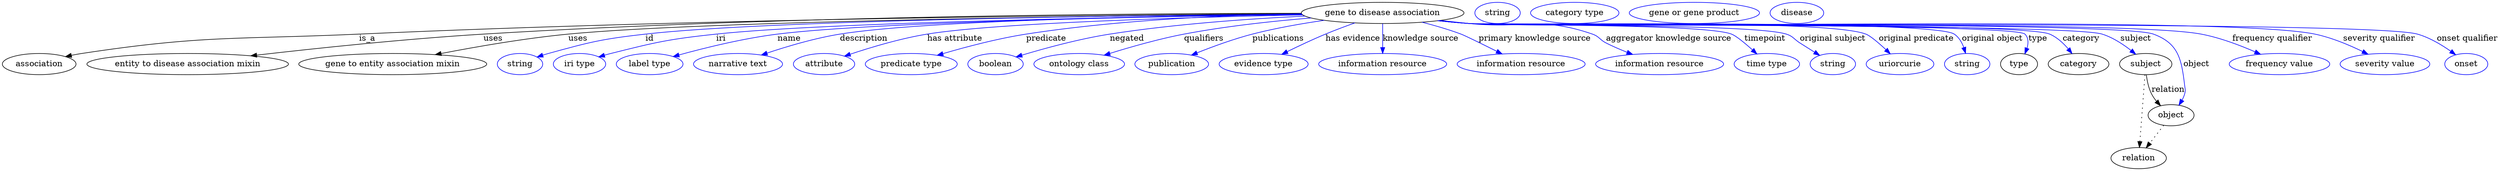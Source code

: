 digraph {
	graph [bb="0,0,4231.4,283"];
	node [label="\N"];
	"gene to disease association"	[height=0.5,
		label="gene to disease association",
		pos="2339.4,265",
		width=3.8274];
	association	[height=0.5,
		pos="62.394,178",
		width=1.7332];
	"gene to disease association" -> association	[label=is_a,
		lp="618.39,221.5",
		pos="e,106.48,190.75 2201.8,263.55 1908.3,262.08 1198.6,255.79 604.39,229 394.76,219.55 340.81,227.87 133.39,196 127.91,195.16 122.23,\
194.11 116.58,192.94"];
	"entity to disease association mixin"	[height=0.5,
		pos="313.39,178",
		width=4.7482];
	"gene to disease association" -> "entity to disease association mixin"	[label=uses,
		lp="831.89,221.5",
		pos="e,420.43,192.05 2201.6,264.35 1934.1,264.26 1325.9,260.24 815.39,229 683.2,220.91 532.03,204.93 430.42,193.21"];
	"gene to entity association mixin"	[height=0.5,
		pos="661.39,178",
		width=4.4232];
	"gene to disease association" -> "gene to entity association mixin"	[label=uses,
		lp="975.89,221.5",
		pos="e,733.88,194.1 2202.5,262.98 1903,260.35 1197.4,251.87 959.39,229 886.09,221.96 803.57,207.6 743.99,196.07"];
	id	[color=blue,
		height=0.5,
		label=string,
		pos="877.39,178",
		width=1.0652];
	"gene to disease association" -> id	[color=blue,
		label=id,
		lp="1097.4,221.5",
		pos="e,906.37,190.01 2202.1,263.09 1923.9,260.75 1302,252.95 1090.4,229 1016.1,220.59 997.49,215.87 925.39,196 922.28,195.14 919.08,194.18 \
915.88,193.17",
		style=solid];
	iri	[color=blue,
		height=0.5,
		label="iri type",
		pos="978.39,178",
		width=1.2277];
	"gene to disease association" -> iri	[color=blue,
		label=iri,
		lp="1218.4,221.5",
		pos="e,1011,190.18 2202.6,262.35 1945.4,258.82 1398.7,249.16 1210.4,229 1130,220.39 1109.8,215.73 1031.4,196 1028,195.14 1024.4,194.17 \
1020.9,193.16",
		style=solid];
	name	[color=blue,
		height=0.5,
		label="label type",
		pos="1097.4,178",
		width=1.5707];
	"gene to disease association" -> name	[color=blue,
		label=name,
		lp="1333.4,221.5",
		pos="e,1137.6,190.9 2203,262.43 1964.5,259.18 1481.3,250.15 1313.4,229 1255.6,221.72 1190.8,205.6 1147.3,193.62",
		style=solid];
	description	[color=blue,
		height=0.5,
		label="narrative text",
		pos="1247.4,178",
		width=2.0943];
	"gene to disease association" -> description	[color=blue,
		label=description,
		lp="1459.9,221.5",
		pos="e,1286.7,193.43 2202.2,262.89 1983.6,260.43 1565.8,252.7 1419.4,229 1377.1,222.15 1330.4,208.17 1296.4,196.73",
		style=solid];
	"has attribute"	[color=blue,
		height=0.5,
		label=attribute,
		pos="1392.4,178",
		width=1.4443];
	"gene to disease association" -> "has attribute"	[color=blue,
		label="has attribute",
		lp="1614.4,221.5",
		pos="e,1427,191.5 2203.7,261.65 2015.7,257.74 1685.8,248.33 1567.4,229 1522.1,221.61 1471.9,206.52 1436.9,194.84",
		style=solid];
	predicate	[color=blue,
		height=0.5,
		label="predicate type",
		pos="1540.4,178",
		width=2.1665];
	"gene to disease association" -> predicate	[color=blue,
		label=predicate,
		lp="1769.4,221.5",
		pos="e,1584.4,192.89 2201.9,263.57 2078.9,261.39 1894.2,253.72 1735.4,229 1687.1,221.47 1633.3,207.23 1594.5,195.86",
		style=solid];
	negated	[color=blue,
		height=0.5,
		label=boolean,
		pos="1683.4,178",
		width=1.2999];
	"gene to disease association" -> negated	[color=blue,
		label=negated,
		lp="1905.4,221.5",
		pos="e,1718.2,190.23 2207.8,259.63 2114.8,255.19 1987.4,246.35 1876.4,229 1824.8,220.93 1766.9,204.98 1728.1,193.26",
		style=solid];
	qualifiers	[color=blue,
		height=0.5,
		label="ontology class",
		pos="1824.4,178",
		width=2.1304];
	"gene to disease association" -> qualifiers	[color=blue,
		label=qualifiers,
		lp="2035.9,221.5",
		pos="e,1866.7,193.09 2218.2,256.43 2153.7,251.14 2073.3,242.54 2002.4,229 1959.3,220.77 1911.5,207.08 1876.3,196.11",
		style=solid];
	publications	[color=blue,
		height=0.5,
		label=publication,
		pos="1981.4,178",
		width=1.7332];
	"gene to disease association" -> publications	[color=blue,
		label=publications,
		lp="2162.4,221.5",
		pos="e,2014.9,193.28 2240.4,252.47 2201.9,246.92 2157.8,239.21 2118.4,229 2086.2,220.66 2051,207.71 2024.3,197.08",
		style=solid];
	"has evidence"	[color=blue,
		height=0.5,
		label="evidence type",
		pos="2137.4,178",
		width=2.0943];
	"gene to disease association" -> "has evidence"	[color=blue,
		label="has evidence",
		lp="2288.9,221.5",
		pos="e,2168.3,194.69 2292.2,248.01 2276.2,242.33 2258.4,235.69 2242.4,229 2220.6,219.91 2196.8,208.7 2177.4,199.2",
		style=solid];
	"knowledge source"	[color=blue,
		height=0.5,
		label="information resource",
		pos="2339.4,178",
		width=3.015];
	"gene to disease association" -> "knowledge source"	[color=blue,
		label="knowledge source",
		lp="2403.9,221.5",
		pos="e,2339.4,196.18 2339.4,246.8 2339.4,235.16 2339.4,219.55 2339.4,206.24",
		style=solid];
	"primary knowledge source"	[color=blue,
		height=0.5,
		label="information resource",
		pos="2574.4,178",
		width=3.015];
	"gene to disease association" -> "primary knowledge source"	[color=blue,
		label="primary knowledge source",
		lp="2597.4,221.5",
		pos="e,2542.1,195.23 2406.2,249.19 2427.6,243.71 2451.3,236.88 2472.4,229 2478.7,226.64 2507.6,212.46 2533,199.8",
		style=solid];
	"aggregator knowledge source"	[color=blue,
		height=0.5,
		label="information resource",
		pos="2809.4,178",
		width=3.015];
	"gene to disease association" -> "aggregator knowledge source"	[color=blue,
		label="aggregator knowledge source",
		lp="2824.9,221.5",
		pos="e,2763.7,194.43 2437.4,252.26 2453.8,250.42 2470.5,248.6 2486.4,247 2579.2,237.64 2607.3,259.38 2695.4,229 2706.9,225.02 2707.5,\
219.55 2718.4,214 2729.7,208.22 2742.2,202.83 2754.2,198.09",
		style=solid];
	timepoint	[color=blue,
		height=0.5,
		label="time type",
		pos="2991.4,178",
		width=1.5346];
	"gene to disease association" -> timepoint	[color=blue,
		label=timepoint,
		lp="2988.4,221.5",
		pos="e,2974.5,195.22 2434.6,251.94 2451.8,250.06 2469.6,248.31 2486.4,247 2535.7,243.15 2885.2,246.78 2931.4,229 2939.4,225.93 2954,213.79 \
2966.8,202.25",
		style=solid];
	"original subject"	[color=blue,
		height=0.5,
		label=string,
		pos="3103.4,178",
		width=1.0652];
	"gene to disease association" -> "original subject"	[color=blue,
		label="original subject",
		lp="3103.4,221.5",
		pos="e,3081.3,192.7 2434.2,251.89 2451.5,250 2469.5,248.26 2486.4,247 2546,242.56 2967.4,247 3024.4,229 3036,225.33 3037.1,220.57 3047.4,\
214 3055.6,208.79 3064.4,203.21 3072.7,198.07",
		style=solid];
	"original predicate"	[color=blue,
		height=0.5,
		label=uriorcurie,
		pos="3217.4,178",
		width=1.5887];
	"gene to disease association" -> "original predicate"	[color=blue,
		label="original predicate",
		lp="3244.9,221.5",
		pos="e,3200.9,195.51 2433.8,251.84 2451.2,249.94 2469.4,248.21 2486.4,247 2561,241.7 3089.6,255.99 3159.4,229 3167.1,226 3181.2,214 3193.5,\
202.51",
		style=solid];
	"original object"	[color=blue,
		height=0.5,
		label=string,
		pos="3331.4,178",
		width=1.0652];
	"gene to disease association" -> "original object"	[color=blue,
		label="original object",
		lp="3373.9,221.5",
		pos="e,3328.6,196.44 2433.4,251.81 2451,249.9 2469.2,248.18 2486.4,247 2532,243.87 3271.4,254.41 3309.4,229 3317.3,223.72 3322.4,214.9 \
3325.7,206.13",
		style=solid];
	type	[height=0.5,
		pos="3419.4,178",
		width=0.86659];
	"gene to disease association" -> type	[color=blue,
		label=type,
		lp="3451.4,221.5",
		pos="e,3429.3,195.52 2433.4,251.77 2451,249.87 2469.2,248.15 2486.4,247 2512.5,245.24 3411,247.7 3429.4,229 3435.6,222.66 3435.4,213.62 \
3432.9,204.96",
		style=solid];
	category	[height=0.5,
		pos="3520.4,178",
		width=1.4263];
	"gene to disease association" -> category	[color=blue,
		label=category,
		lp="3524.9,221.5",
		pos="e,3509.3,195.85 2433.4,251.76 2451,249.86 2469.2,248.15 2486.4,247 2541,243.35 3421.1,250.66 3471.4,229 3483.8,223.66 3494.6,213.56 \
3503,203.83",
		style=solid];
	subject	[height=0.5,
		pos="3634.4,178",
		width=1.2277];
	"gene to disease association" -> subject	[color=blue,
		label=subject,
		lp="3617.4,221.5",
		pos="e,3617.4,194.75 2433,251.78 2450.7,249.86 2469.1,248.14 2486.4,247 2545.9,243.07 3503.5,246.95 3560.4,229 3578.4,223.32 3596,211.74 \
3609.5,201.15",
		style=solid];
	object	[height=0.5,
		pos="3677.4,91",
		width=1.0832];
	"gene to disease association" -> object	[color=blue,
		label=object,
		lp="3720.4,178",
		pos="e,3690.8,108.09 2433,251.76 2450.7,249.85 2469.1,248.13 2486.4,247 2550.8,242.79 3586.9,251.28 3647.4,229 3689.9,213.36 3695.1,186.96 \
3700.4,142 3701.2,135.38 3702.3,133.39 3700.4,127 3699.4,123.55 3697.9,120.13 3696.1,116.85",
		style=solid];
	"frequency qualifier"	[color=blue,
		height=0.5,
		label="frequency value",
		pos="3861.4,178",
		width=2.3651];
	"gene to disease association" -> "frequency qualifier"	[color=blue,
		label="frequency qualifier",
		lp="3849.4,221.5",
		pos="e,3829.2,194.69 2433,251.75 2450.7,249.84 2469.1,248.12 2486.4,247 2624.1,238.06 3592.8,254.66 3728.4,229 3760.1,223 3794.1,210.08 \
3819.8,198.88",
		style=solid];
	"severity qualifier"	[color=blue,
		height=0.5,
		label="severity value",
		pos="4040.4,178",
		width=2.1123];
	"gene to disease association" -> "severity qualifier"	[color=blue,
		label="severity qualifier",
		lp="4030.4,221.5",
		pos="e,4011.6,194.82 2433,251.72 2450.7,249.81 2469.1,248.11 2486.4,247 2645.5,236.83 3765.3,261.48 3921.4,229 3949.7,223.1 3979.8,210.42 \
4002.6,199.31",
		style=solid];
	"onset qualifier"	[color=blue,
		height=0.5,
		label=onset,
		pos="4177.4,178",
		width=1.011];
	"gene to disease association" -> "onset qualifier"	[color=blue,
		label="onset qualifier",
		lp="4179.9,221.5",
		pos="e,4159.5,193.83 2433,251.7 2450.7,249.79 2469.1,248.09 2486.4,247 2575.6,241.36 4009.5,253.65 4095.4,229 4115.6,223.2 4135.8,210.96 \
4151.1,200.05",
		style=solid];
	association_type	[color=blue,
		height=0.5,
		label=string,
		pos="2533.4,265",
		width=1.0652];
	association_category	[color=blue,
		height=0.5,
		label="category type",
		pos="2664.4,265",
		width=2.0762];
	subject -> object	[label=relation,
		lp="3672.4,134.5",
		pos="e,3659.5,107.23 3635.5,159.55 3636.7,149.57 3639.2,137.07 3644.4,127 3646.6,122.68 3649.5,118.52 3652.7,114.66"];
	relation	[height=0.5,
		pos="3622.4,18",
		width=1.2999];
	subject -> relation	[pos="e,3623.7,36.188 3633.1,159.79 3631,132.48 3627,78.994 3624.5,46.38",
		style=dotted];
	"gene to disease association_subject"	[color=blue,
		height=0.5,
		label="gene or gene product",
		pos="2867.4,265",
		width=3.0692];
	object -> relation	[pos="e,3635.2,35.54 3664.9,73.889 3658,64.939 3649.2,53.617 3641.4,43.584",
		style=dotted];
	"gene to disease association_object"	[color=blue,
		height=0.5,
		label=disease,
		pos="3041.4,265",
		width=1.2638];
}
